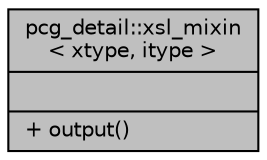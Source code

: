 digraph "pcg_detail::xsl_mixin&lt; xtype, itype &gt;"
{
 // INTERACTIVE_SVG=YES
  bgcolor="transparent";
  edge [fontname="Helvetica",fontsize="10",labelfontname="Helvetica",labelfontsize="10"];
  node [fontname="Helvetica",fontsize="10",shape=record];
  Node1 [label="{pcg_detail::xsl_mixin\l\< xtype, itype \>\n||+ output()\l}",height=0.2,width=0.4,color="black", fillcolor="grey75", style="filled" fontcolor="black"];
}
